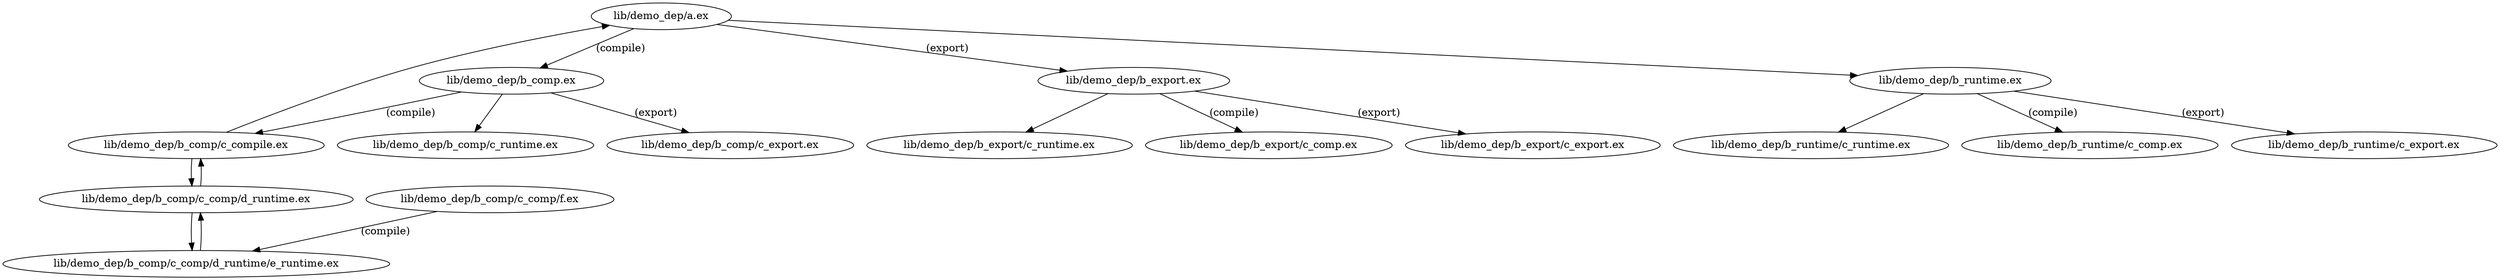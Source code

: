 digraph "xref graph" {
  "lib/demo_dep/a.ex" -> "lib/demo_dep/b_comp.ex" [label="(compile)"]
  "lib/demo_dep/b_comp.ex" -> "lib/demo_dep/b_comp/c_compile.ex" [label="(compile)"]
  "lib/demo_dep/b_comp/c_compile.ex" -> "lib/demo_dep/b_comp/c_comp/d_runtime.ex"

  "lib/demo_dep/b_comp/c_comp/d_runtime.ex" -> "lib/demo_dep/b_comp/c_compile.ex"
  "lib/demo_dep/b_comp/c_compile.ex" -> "lib/demo_dep/a.ex"

  "lib/demo_dep/b_comp/c_comp/d_runtime.ex" -> "lib/demo_dep/b_comp/c_comp/d_runtime/e_runtime.ex"
  "lib/demo_dep/b_comp/c_comp/d_runtime/e_runtime.ex" -> "lib/demo_dep/b_comp/c_comp/d_runtime.ex"
  "lib/demo_dep/b_comp/c_comp/f.ex" -> "lib/demo_dep/b_comp/c_comp/d_runtime/e_runtime.ex" [label="(compile)"]
  "lib/demo_dep/b_comp.ex" -> "lib/demo_dep/b_comp/c_export.ex" [label="(export)"]
  "lib/demo_dep/b_comp.ex" -> "lib/demo_dep/b_comp/c_runtime.ex"
  "lib/demo_dep/a.ex" -> "lib/demo_dep/b_export.ex" [label="(export)"]
  "lib/demo_dep/b_export.ex" -> "lib/demo_dep/b_export/c_comp.ex" [label="(compile)"]
  "lib/demo_dep/b_export.ex" -> "lib/demo_dep/b_export/c_export.ex" [label="(export)"]
  "lib/demo_dep/b_export.ex" -> "lib/demo_dep/b_export/c_runtime.ex"
  "lib/demo_dep/a.ex" -> "lib/demo_dep/b_runtime.ex"
  "lib/demo_dep/b_runtime.ex" -> "lib/demo_dep/b_runtime/c_comp.ex" [label="(compile)"]
  "lib/demo_dep/b_runtime.ex" -> "lib/demo_dep/b_runtime/c_export.ex" [label="(export)"]
  "lib/demo_dep/b_runtime.ex" -> "lib/demo_dep/b_runtime/c_runtime.ex"
}

